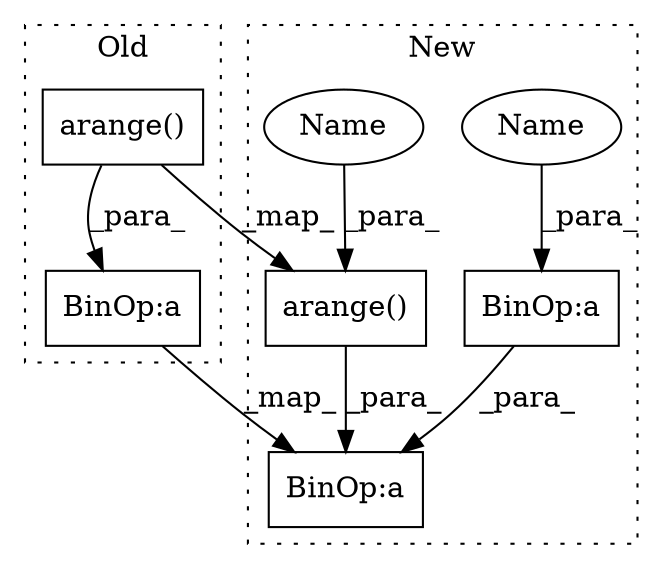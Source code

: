 digraph G {
subgraph cluster0 {
1 [label="arange()" a="75" s="6490,6520" l="13,2" shape="box"];
4 [label="BinOp:a" a="82" s="6522" l="3" shape="box"];
label = "Old";
style="dotted";
}
subgraph cluster1 {
2 [label="arange()" a="75" s="13114,13138" l="13,1" shape="box"];
3 [label="BinOp:a" a="82" s="13139" l="32" shape="box"];
5 [label="BinOp:a" a="82" s="13190" l="3" shape="box"];
6 [label="Name" a="87" s="13193" l="5" shape="ellipse"];
7 [label="Name" a="87" s="13130" l="5" shape="ellipse"];
label = "New";
style="dotted";
}
1 -> 4 [label="_para_"];
1 -> 2 [label="_map_"];
2 -> 3 [label="_para_"];
4 -> 3 [label="_map_"];
5 -> 3 [label="_para_"];
6 -> 5 [label="_para_"];
7 -> 2 [label="_para_"];
}